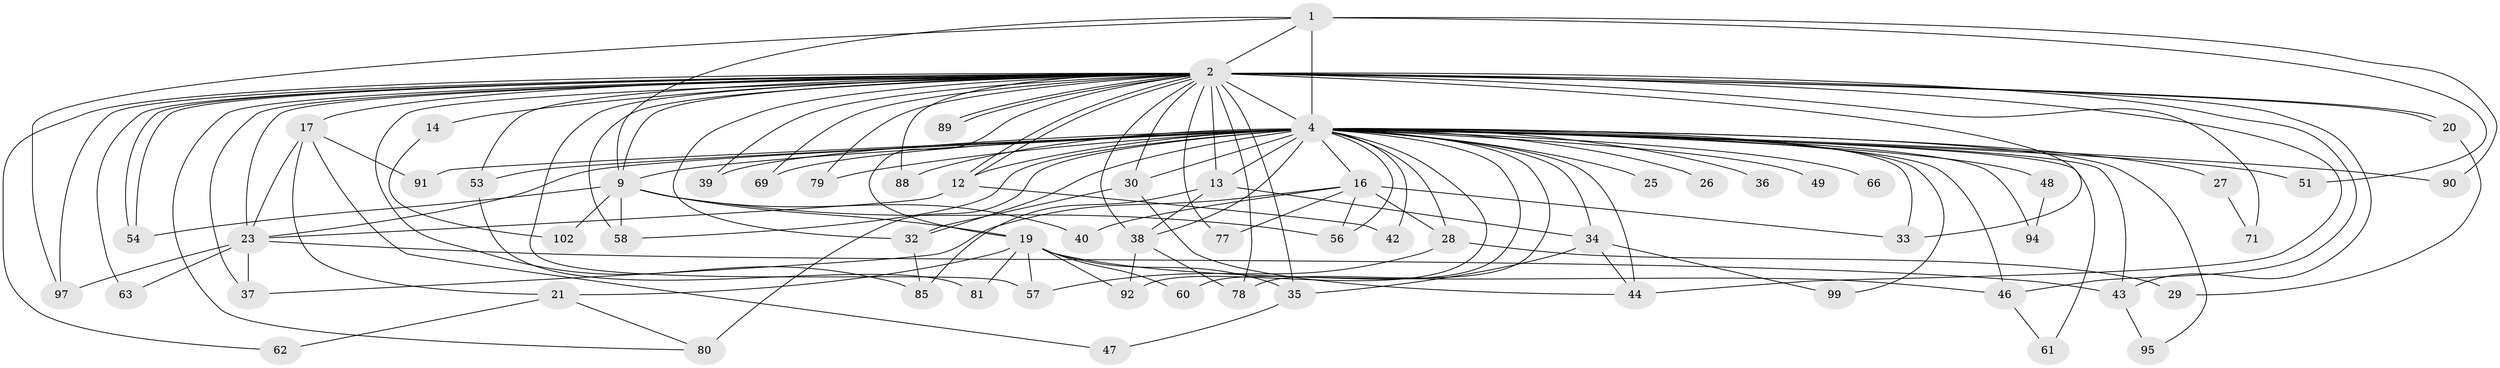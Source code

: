 // original degree distribution, {13: 0.0078125, 31: 0.0078125, 23: 0.0078125, 22: 0.0078125, 28: 0.0078125, 16: 0.0078125, 21: 0.015625, 17: 0.0078125, 29: 0.0078125, 4: 0.0859375, 6: 0.0234375, 7: 0.0234375, 3: 0.1953125, 8: 0.0078125, 2: 0.53125, 9: 0.0078125, 5: 0.046875}
// Generated by graph-tools (version 1.1) at 2025/13/03/09/25 04:13:43]
// undirected, 64 vertices, 137 edges
graph export_dot {
graph [start="1"]
  node [color=gray90,style=filled];
  1 [super="+103"];
  2 [super="+31+115+3+7+73"];
  4 [super="+22+59+125+96+10+55+87+84+5+67+41"];
  9;
  12 [super="+126"];
  13;
  14;
  16 [super="+117+52"];
  17;
  19;
  20;
  21;
  23 [super="+111+74+68"];
  25;
  26;
  27;
  28;
  29;
  30;
  32;
  33;
  34;
  35 [super="+50"];
  36;
  37;
  38;
  39;
  40;
  42;
  43;
  44;
  46;
  47;
  48;
  49;
  51 [super="+82"];
  53;
  54 [super="+86"];
  56 [super="+76"];
  57;
  58 [super="+116"];
  60;
  61;
  62;
  63;
  66;
  69 [super="+121"];
  71;
  77;
  78;
  79;
  80 [super="+120+123"];
  81;
  85 [super="+100"];
  88;
  89;
  90;
  91;
  92 [super="+108"];
  94;
  95;
  97 [super="+113"];
  99;
  102;
  1 -- 2 [weight=3];
  1 -- 4 [weight=6];
  1 -- 9;
  1 -- 51;
  1 -- 90;
  1 -- 97;
  2 -- 4 [weight=22];
  2 -- 9 [weight=3];
  2 -- 12;
  2 -- 12;
  2 -- 14 [weight=2];
  2 -- 17 [weight=2];
  2 -- 19;
  2 -- 20;
  2 -- 20;
  2 -- 37;
  2 -- 53;
  2 -- 54;
  2 -- 54;
  2 -- 80;
  2 -- 89;
  2 -- 89;
  2 -- 32;
  2 -- 38 [weight=2];
  2 -- 69 [weight=2];
  2 -- 71;
  2 -- 13 [weight=2];
  2 -- 79;
  2 -- 97;
  2 -- 58;
  2 -- 62;
  2 -- 63;
  2 -- 85 [weight=2];
  2 -- 35 [weight=2];
  2 -- 77;
  2 -- 78;
  2 -- 23;
  2 -- 88;
  2 -- 30;
  2 -- 33;
  2 -- 39;
  2 -- 43;
  2 -- 46;
  2 -- 57;
  2 -- 44;
  4 -- 9 [weight=7];
  4 -- 28 [weight=3];
  4 -- 58;
  4 -- 79 [weight=2];
  4 -- 53;
  4 -- 43 [weight=2];
  4 -- 66 [weight=2];
  4 -- 69;
  4 -- 13 [weight=2];
  4 -- 90;
  4 -- 33;
  4 -- 34;
  4 -- 99;
  4 -- 36;
  4 -- 38 [weight=2];
  4 -- 48 [weight=2];
  4 -- 49 [weight=2];
  4 -- 51 [weight=2];
  4 -- 56 [weight=2];
  4 -- 12 [weight=2];
  4 -- 16 [weight=4];
  4 -- 80 [weight=2];
  4 -- 88;
  4 -- 25 [weight=2];
  4 -- 26 [weight=2];
  4 -- 27 [weight=3];
  4 -- 91;
  4 -- 92;
  4 -- 30;
  4 -- 95;
  4 -- 32;
  4 -- 39 [weight=2];
  4 -- 42;
  4 -- 44 [weight=2];
  4 -- 46;
  4 -- 60;
  4 -- 61;
  4 -- 23;
  4 -- 78;
  4 -- 94;
  9 -- 19;
  9 -- 40;
  9 -- 102;
  9 -- 56;
  9 -- 58;
  9 -- 54;
  12 -- 23;
  12 -- 42;
  13 -- 34;
  13 -- 38;
  13 -- 85;
  14 -- 102;
  16 -- 37;
  16 -- 40;
  16 -- 77;
  16 -- 33;
  16 -- 56;
  16 -- 28;
  17 -- 21;
  17 -- 47;
  17 -- 91;
  17 -- 23;
  19 -- 21;
  19 -- 35;
  19 -- 46;
  19 -- 57;
  19 -- 60;
  19 -- 81;
  19 -- 92;
  20 -- 29;
  21 -- 62;
  21 -- 80;
  23 -- 63;
  23 -- 97;
  23 -- 37;
  23 -- 43;
  27 -- 71;
  28 -- 29;
  28 -- 57;
  30 -- 32;
  30 -- 44;
  32 -- 85;
  34 -- 35;
  34 -- 44;
  34 -- 99;
  35 -- 47;
  38 -- 78;
  38 -- 92;
  43 -- 95;
  46 -- 61;
  48 -- 94;
  53 -- 81;
}
